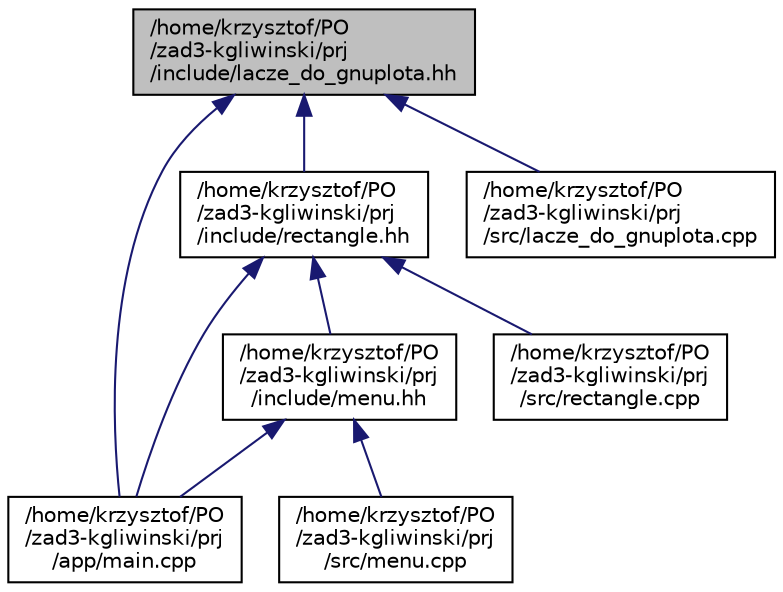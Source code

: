 digraph "/home/krzysztof/PO/zad3-kgliwinski/prj/include/lacze_do_gnuplota.hh"
{
 // LATEX_PDF_SIZE
  edge [fontname="Helvetica",fontsize="10",labelfontname="Helvetica",labelfontsize="10"];
  node [fontname="Helvetica",fontsize="10",shape=record];
  Node1 [label="/home/krzysztof/PO\l/zad3-kgliwinski/prj\l/include/lacze_do_gnuplota.hh",height=0.2,width=0.4,color="black", fillcolor="grey75", style="filled", fontcolor="black",tooltip=" "];
  Node1 -> Node2 [dir="back",color="midnightblue",fontsize="10",style="solid",fontname="Helvetica"];
  Node2 [label="/home/krzysztof/PO\l/zad3-kgliwinski/prj\l/app/main.cpp",height=0.2,width=0.4,color="black", fillcolor="white", style="filled",URL="$app_2main_8cpp.html",tooltip=" "];
  Node1 -> Node3 [dir="back",color="midnightblue",fontsize="10",style="solid",fontname="Helvetica"];
  Node3 [label="/home/krzysztof/PO\l/zad3-kgliwinski/prj\l/include/rectangle.hh",height=0.2,width=0.4,color="black", fillcolor="white", style="filled",URL="$rectangle_8hh.html",tooltip=" "];
  Node3 -> Node2 [dir="back",color="midnightblue",fontsize="10",style="solid",fontname="Helvetica"];
  Node3 -> Node4 [dir="back",color="midnightblue",fontsize="10",style="solid",fontname="Helvetica"];
  Node4 [label="/home/krzysztof/PO\l/zad3-kgliwinski/prj\l/include/menu.hh",height=0.2,width=0.4,color="black", fillcolor="white", style="filled",URL="$menu_8hh.html",tooltip=" "];
  Node4 -> Node2 [dir="back",color="midnightblue",fontsize="10",style="solid",fontname="Helvetica"];
  Node4 -> Node5 [dir="back",color="midnightblue",fontsize="10",style="solid",fontname="Helvetica"];
  Node5 [label="/home/krzysztof/PO\l/zad3-kgliwinski/prj\l/src/menu.cpp",height=0.2,width=0.4,color="black", fillcolor="white", style="filled",URL="$menu_8cpp.html",tooltip=" "];
  Node3 -> Node6 [dir="back",color="midnightblue",fontsize="10",style="solid",fontname="Helvetica"];
  Node6 [label="/home/krzysztof/PO\l/zad3-kgliwinski/prj\l/src/rectangle.cpp",height=0.2,width=0.4,color="black", fillcolor="white", style="filled",URL="$rectangle_8cpp.html",tooltip=" "];
  Node1 -> Node7 [dir="back",color="midnightblue",fontsize="10",style="solid",fontname="Helvetica"];
  Node7 [label="/home/krzysztof/PO\l/zad3-kgliwinski/prj\l/src/lacze_do_gnuplota.cpp",height=0.2,width=0.4,color="black", fillcolor="white", style="filled",URL="$lacze__do__gnuplota_8cpp.html",tooltip=" "];
}
